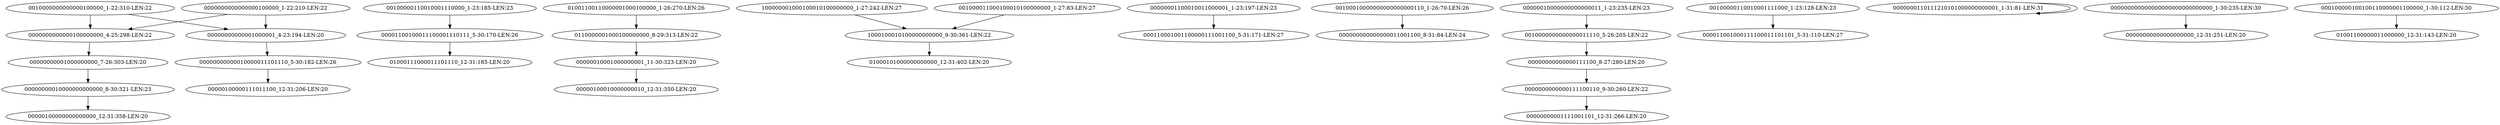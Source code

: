 digraph G {
    "00000000010000000000000_8-30:321-LEN:23" -> "00000100000000000000_12-31:358-LEN:20";
    "00100000110010001110000_1-23:185-LEN:23" -> "00001100100011100001110111_5-30:170-LEN:26";
    "00000010001000000001_11-30:323-LEN:20" -> "00000100010000000010_12-31:350-LEN:20";
    "0010000000000000100000_1-22:310-LEN:22" -> "00000000000001000001_4-23:194-LEN:20";
    "0010000000000000100000_1-22:310-LEN:22" -> "0000000000000100000000_4-25:298-LEN:22";
    "100000001000100010100000000_1-27:242-LEN:27" -> "1000100010100000000000_9-30:361-LEN:22";
    "0000000000000000100000_1-22:210-LEN:22" -> "00000000000001000001_4-23:194-LEN:20";
    "0000000000000000100000_1-22:210-LEN:22" -> "0000000000000100000000_4-25:298-LEN:22";
    "00000001100010011000001_1-23:197-LEN:23" -> "000110001001100000111001100_5-31:171-LEN:27";
    "00000000001000000000_7-26:303-LEN:20" -> "00000000010000000000000_8-30:321-LEN:23";
    "00000000000001000001_4-23:194-LEN:20" -> "00000000000010000011101110_5-30:182-LEN:26";
    "00100010000000000000000110_1-26:70-LEN:26" -> "000000000000000011001100_8-31:84-LEN:24";
    "00001100100011100001110111_5-30:170-LEN:26" -> "01000111000011101110_12-31:185-LEN:20";
    "0010000000000000011110_5-26:205-LEN:22" -> "00000000000000111100_8-27:280-LEN:20";
    "00100000110010001111000_1-23:128-LEN:23" -> "000011001000111100011101101_5-31:110-LEN:27";
    "0000000110111210101000000000001_1-31:81-LEN:31" -> "0000000110111210101000000000001_1-31:81-LEN:31";
    "001000011000100010100000000_1-27:83-LEN:27" -> "1000100010100000000000_9-30:361-LEN:22";
    "000000000000000000000000000000_1-30:235-LEN:30" -> "00000000000000000000_12-31:251-LEN:20";
    "00000000000000111100_8-27:280-LEN:20" -> "0000000000000111100110_9-30:260-LEN:22";
    "0000000000000111100110_9-30:260-LEN:22" -> "00000000001111001101_12-31:266-LEN:20";
    "0110000001000100000000_8-29:313-LEN:22" -> "00000010001000000001_11-30:323-LEN:20";
    "000100000100100110000001100000_1-30:112-LEN:30" -> "01001100000011000000_12-31:143-LEN:20";
    "1000100010100000000000_9-30:361-LEN:22" -> "01000101000000000000_12-31:402-LEN:20";
    "01001100110000001000100000_1-26:270-LEN:26" -> "0110000001000100000000_8-29:313-LEN:22";
    "00000010000000000000011_1-23:235-LEN:23" -> "0010000000000000011110_5-26:205-LEN:22";
    "0000000000000100000000_4-25:298-LEN:22" -> "00000000001000000000_7-26:303-LEN:20";
    "00000000000010000011101110_5-30:182-LEN:26" -> "00000100000111011100_12-31:206-LEN:20";
}
